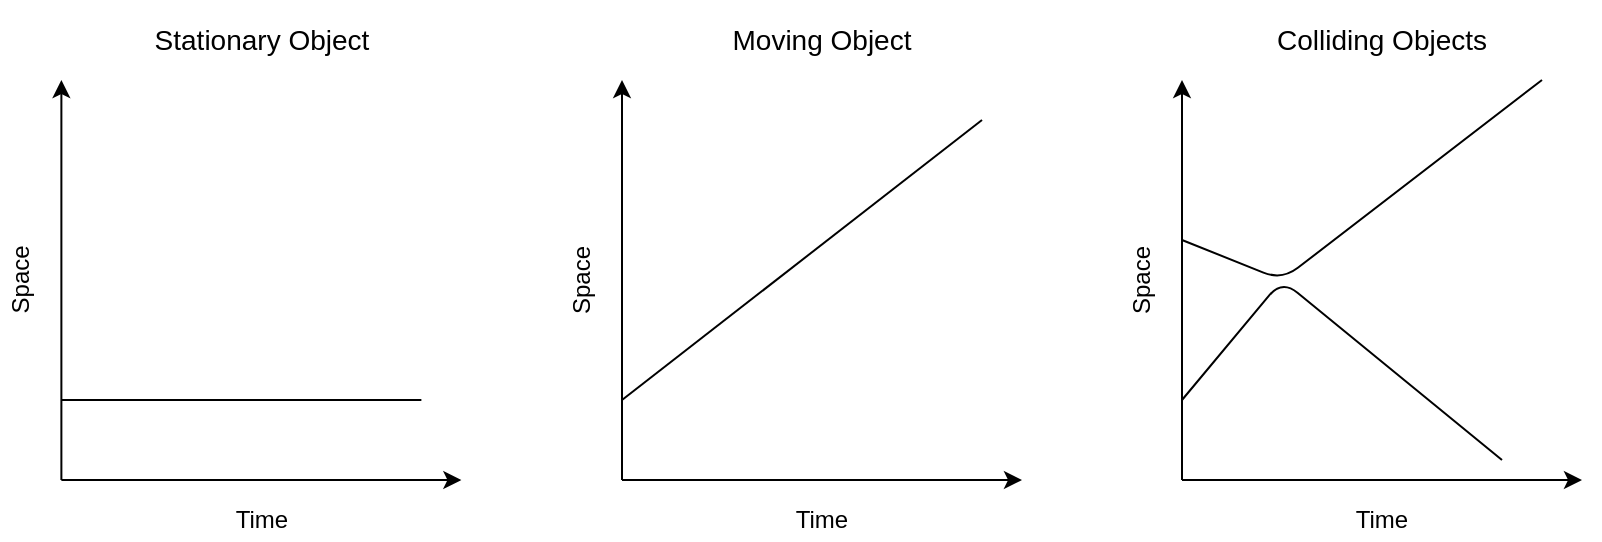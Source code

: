 <mxfile version="12.4.2" type="github" pages="2">
  <diagram id="dZ5ucQ12eXOL0Q1RCAGH" name="Intro">
    <mxGraphModel dx="1185" dy="741" grid="1" gridSize="10" guides="1" tooltips="1" connect="1" arrows="1" fold="1" page="1" pageScale="1" pageWidth="827" pageHeight="1169" math="0" shadow="0">
      <root>
        <mxCell id="G5HngwGxli_PDF_6RET9-0"/>
        <mxCell id="G5HngwGxli_PDF_6RET9-1" parent="G5HngwGxli_PDF_6RET9-0"/>
        <mxCell id="v7XrDI1VZkZkI78bFoFn-0" value="" style="endArrow=classic;html=1;" edge="1" parent="G5HngwGxli_PDF_6RET9-1">
          <mxGeometry width="50" height="50" relative="1" as="geometry">
            <mxPoint x="39.69" y="280" as="sourcePoint"/>
            <mxPoint x="39.69" y="80" as="targetPoint"/>
          </mxGeometry>
        </mxCell>
        <mxCell id="v7XrDI1VZkZkI78bFoFn-1" value="" style="endArrow=classic;html=1;" edge="1" parent="G5HngwGxli_PDF_6RET9-1">
          <mxGeometry width="50" height="50" relative="1" as="geometry">
            <mxPoint x="39.69" y="280" as="sourcePoint"/>
            <mxPoint x="239.69" y="280" as="targetPoint"/>
          </mxGeometry>
        </mxCell>
        <mxCell id="v7XrDI1VZkZkI78bFoFn-2" value="&lt;div&gt;Time&lt;/div&gt;" style="text;html=1;strokeColor=none;fillColor=none;align=center;verticalAlign=middle;whiteSpace=wrap;rounded=0;" vertex="1" parent="G5HngwGxli_PDF_6RET9-1">
          <mxGeometry x="119.69" y="290" width="40" height="20" as="geometry"/>
        </mxCell>
        <mxCell id="2Xl_oozbq6DhutqkkMXz-0" value="Space" style="text;html=1;strokeColor=none;fillColor=none;align=center;verticalAlign=middle;whiteSpace=wrap;rounded=0;rotation=-90;" vertex="1" parent="G5HngwGxli_PDF_6RET9-1">
          <mxGeometry x="-0.31" y="170" width="40" height="20" as="geometry"/>
        </mxCell>
        <mxCell id="2Xl_oozbq6DhutqkkMXz-1" value="" style="endArrow=none;html=1;" edge="1" parent="G5HngwGxli_PDF_6RET9-1">
          <mxGeometry width="50" height="50" relative="1" as="geometry">
            <mxPoint x="39.69" y="240" as="sourcePoint"/>
            <mxPoint x="219.69" y="240" as="targetPoint"/>
          </mxGeometry>
        </mxCell>
        <mxCell id="2Xl_oozbq6DhutqkkMXz-2" value="" style="endArrow=classic;html=1;" edge="1" parent="G5HngwGxli_PDF_6RET9-1">
          <mxGeometry width="50" height="50" relative="1" as="geometry">
            <mxPoint x="320" y="280" as="sourcePoint"/>
            <mxPoint x="320" y="80" as="targetPoint"/>
          </mxGeometry>
        </mxCell>
        <mxCell id="2Xl_oozbq6DhutqkkMXz-3" value="" style="endArrow=classic;html=1;" edge="1" parent="G5HngwGxli_PDF_6RET9-1">
          <mxGeometry width="50" height="50" relative="1" as="geometry">
            <mxPoint x="320" y="280" as="sourcePoint"/>
            <mxPoint x="520" y="280" as="targetPoint"/>
          </mxGeometry>
        </mxCell>
        <mxCell id="2Xl_oozbq6DhutqkkMXz-4" value="&lt;div&gt;Time&lt;/div&gt;" style="text;html=1;strokeColor=none;fillColor=none;align=center;verticalAlign=middle;whiteSpace=wrap;rounded=0;" vertex="1" parent="G5HngwGxli_PDF_6RET9-1">
          <mxGeometry x="400" y="290" width="40" height="20" as="geometry"/>
        </mxCell>
        <mxCell id="2Xl_oozbq6DhutqkkMXz-5" value="Space" style="text;html=1;strokeColor=none;fillColor=none;align=center;verticalAlign=middle;whiteSpace=wrap;rounded=0;rotation=-90;" vertex="1" parent="G5HngwGxli_PDF_6RET9-1">
          <mxGeometry x="280" y="170" width="40" height="20" as="geometry"/>
        </mxCell>
        <mxCell id="2Xl_oozbq6DhutqkkMXz-6" value="" style="endArrow=none;html=1;" edge="1" parent="G5HngwGxli_PDF_6RET9-1">
          <mxGeometry width="50" height="50" relative="1" as="geometry">
            <mxPoint x="320" y="240" as="sourcePoint"/>
            <mxPoint x="500" y="100" as="targetPoint"/>
          </mxGeometry>
        </mxCell>
        <mxCell id="2Xl_oozbq6DhutqkkMXz-7" value="" style="endArrow=classic;html=1;" edge="1" parent="G5HngwGxli_PDF_6RET9-1">
          <mxGeometry width="50" height="50" relative="1" as="geometry">
            <mxPoint x="600" y="280" as="sourcePoint"/>
            <mxPoint x="600" y="80" as="targetPoint"/>
          </mxGeometry>
        </mxCell>
        <mxCell id="2Xl_oozbq6DhutqkkMXz-8" value="" style="endArrow=classic;html=1;" edge="1" parent="G5HngwGxli_PDF_6RET9-1">
          <mxGeometry width="50" height="50" relative="1" as="geometry">
            <mxPoint x="600" y="280" as="sourcePoint"/>
            <mxPoint x="800" y="280" as="targetPoint"/>
          </mxGeometry>
        </mxCell>
        <mxCell id="2Xl_oozbq6DhutqkkMXz-9" value="&lt;div&gt;Time&lt;/div&gt;" style="text;html=1;strokeColor=none;fillColor=none;align=center;verticalAlign=middle;whiteSpace=wrap;rounded=0;" vertex="1" parent="G5HngwGxli_PDF_6RET9-1">
          <mxGeometry x="680" y="290" width="40" height="20" as="geometry"/>
        </mxCell>
        <mxCell id="2Xl_oozbq6DhutqkkMXz-10" value="Space" style="text;html=1;strokeColor=none;fillColor=none;align=center;verticalAlign=middle;whiteSpace=wrap;rounded=0;rotation=-90;" vertex="1" parent="G5HngwGxli_PDF_6RET9-1">
          <mxGeometry x="560" y="170" width="40" height="20" as="geometry"/>
        </mxCell>
        <mxCell id="2Xl_oozbq6DhutqkkMXz-11" value="" style="endArrow=none;html=1;rounded=1;jumpStyle=none;" edge="1" parent="G5HngwGxli_PDF_6RET9-1">
          <mxGeometry width="50" height="50" relative="1" as="geometry">
            <mxPoint x="600" y="240" as="sourcePoint"/>
            <mxPoint x="760" y="270" as="targetPoint"/>
            <Array as="points">
              <mxPoint x="650" y="180"/>
            </Array>
          </mxGeometry>
        </mxCell>
        <mxCell id="2Xl_oozbq6DhutqkkMXz-12" value="" style="endArrow=none;html=1;rounded=1;jumpSize=6;" edge="1" parent="G5HngwGxli_PDF_6RET9-1">
          <mxGeometry width="50" height="50" relative="1" as="geometry">
            <mxPoint x="600" y="160" as="sourcePoint"/>
            <mxPoint x="780" y="80" as="targetPoint"/>
            <Array as="points">
              <mxPoint x="650" y="180"/>
            </Array>
          </mxGeometry>
        </mxCell>
        <mxCell id="2Xl_oozbq6DhutqkkMXz-13" value="&lt;font style=&quot;font-size: 14px&quot;&gt;Stationary Object&lt;/font&gt;" style="text;html=1;strokeColor=none;fillColor=none;align=center;verticalAlign=middle;whiteSpace=wrap;rounded=0;" vertex="1" parent="G5HngwGxli_PDF_6RET9-1">
          <mxGeometry x="39.77" y="40" width="200.31" height="40" as="geometry"/>
        </mxCell>
        <mxCell id="2Xl_oozbq6DhutqkkMXz-14" value="&lt;font style=&quot;font-size: 14px&quot;&gt;Moving Object&lt;/font&gt;" style="text;html=1;strokeColor=none;fillColor=none;align=center;verticalAlign=middle;whiteSpace=wrap;rounded=0;" vertex="1" parent="G5HngwGxli_PDF_6RET9-1">
          <mxGeometry x="319.92" y="40" width="200.31" height="40" as="geometry"/>
        </mxCell>
        <mxCell id="2Xl_oozbq6DhutqkkMXz-15" value="&lt;font style=&quot;font-size: 14px&quot;&gt;Colliding Objects&lt;/font&gt;" style="text;html=1;strokeColor=none;fillColor=none;align=center;verticalAlign=middle;whiteSpace=wrap;rounded=0;" vertex="1" parent="G5HngwGxli_PDF_6RET9-1">
          <mxGeometry x="599.92" y="40" width="200.31" height="40" as="geometry"/>
        </mxCell>
      </root>
    </mxGraphModel>
  </diagram>
  <diagram id="CTPnc-s7_SBKOiiTPSJ4" name="Contexts">
    <mxGraphModel dx="981" dy="613" grid="1" gridSize="10" guides="1" tooltips="1" connect="1" arrows="1" fold="1" page="1" pageScale="1" pageWidth="827" pageHeight="1169" math="0" shadow="0">
      <root>
        <mxCell id="0"/>
        <mxCell id="1" parent="0"/>
        <mxCell id="_ikLtdTQowqd6KnAhVyy-19" value="&lt;font style=&quot;font-size: 14px&quot; face=&quot;Helvetica&quot;&gt;&lt;i&gt;Ingest&lt;/i&gt;&lt;/font&gt;" style="rounded=0;whiteSpace=wrap;html=1;fillColor=#f5f5f5;strokeColor=none;fontColor=#333333;rotation=-90;" vertex="1" parent="1">
          <mxGeometry x="120" y="120" width="200" height="40" as="geometry"/>
        </mxCell>
        <mxCell id="_ikLtdTQowqd6KnAhVyy-1" value="" style="endArrow=classic;html=1;" edge="1" parent="1">
          <mxGeometry width="50" height="50" relative="1" as="geometry">
            <mxPoint x="120" y="240" as="sourcePoint"/>
            <mxPoint x="120" y="40" as="targetPoint"/>
          </mxGeometry>
        </mxCell>
        <mxCell id="_ikLtdTQowqd6KnAhVyy-2" value="" style="endArrow=classic;html=1;" edge="1" parent="1">
          <mxGeometry width="50" height="50" relative="1" as="geometry">
            <mxPoint x="120" y="240" as="sourcePoint"/>
            <mxPoint x="440" y="240" as="targetPoint"/>
          </mxGeometry>
        </mxCell>
        <mxCell id="_ikLtdTQowqd6KnAhVyy-3" value="Producer" style="text;html=1;strokeColor=none;fillColor=none;align=center;verticalAlign=middle;whiteSpace=wrap;rounded=0;" vertex="1" parent="1">
          <mxGeometry x="50" y="210" width="60" height="20" as="geometry"/>
        </mxCell>
        <mxCell id="_ikLtdTQowqd6KnAhVyy-4" value="&lt;div&gt;Archive&lt;/div&gt;" style="text;html=1;align=center;verticalAlign=middle;resizable=0;points=[];;autosize=1;" vertex="1" parent="1">
          <mxGeometry x="60" y="130" width="50" height="20" as="geometry"/>
        </mxCell>
        <mxCell id="_ikLtdTQowqd6KnAhVyy-5" value="Consumer" style="text;html=1;align=center;verticalAlign=middle;resizable=0;points=[];;autosize=1;" vertex="1" parent="1">
          <mxGeometry x="40" y="50" width="70" height="20" as="geometry"/>
        </mxCell>
        <mxCell id="_ikLtdTQowqd6KnAhVyy-6" value="" style="endArrow=none;html=1;startArrow=oval;startFill=1;" edge="1" parent="1">
          <mxGeometry width="50" height="50" relative="1" as="geometry">
            <mxPoint x="140" y="220" as="sourcePoint"/>
            <mxPoint x="200" y="220" as="targetPoint"/>
          </mxGeometry>
        </mxCell>
        <mxCell id="_ikLtdTQowqd6KnAhVyy-7" value="" style="endArrow=none;html=1;" edge="1" parent="1">
          <mxGeometry width="50" height="50" relative="1" as="geometry">
            <mxPoint x="200" y="220" as="sourcePoint"/>
            <mxPoint x="240" y="140" as="targetPoint"/>
          </mxGeometry>
        </mxCell>
        <mxCell id="_ikLtdTQowqd6KnAhVyy-8" value="" style="endArrow=none;html=1;" edge="1" parent="1">
          <mxGeometry width="50" height="50" relative="1" as="geometry">
            <mxPoint x="240" y="140" as="sourcePoint"/>
            <mxPoint x="410" y="140" as="targetPoint"/>
          </mxGeometry>
        </mxCell>
        <mxCell id="_ikLtdTQowqd6KnAhVyy-9" value="" style="endArrow=oval;html=1;endFill=1;endSize=6;" edge="1" parent="1">
          <mxGeometry width="50" height="50" relative="1" as="geometry">
            <mxPoint x="360" y="140" as="sourcePoint"/>
            <mxPoint x="400" y="60" as="targetPoint"/>
          </mxGeometry>
        </mxCell>
        <mxCell id="_ikLtdTQowqd6KnAhVyy-12" value="SIP" style="text;html=1;strokeColor=none;fillColor=none;align=center;verticalAlign=middle;whiteSpace=wrap;rounded=0;" vertex="1" parent="1">
          <mxGeometry x="200" y="204" width="40" height="20" as="geometry"/>
        </mxCell>
        <mxCell id="_ikLtdTQowqd6KnAhVyy-13" value="&lt;div&gt;AIP&lt;/div&gt;" style="text;html=1;strokeColor=none;fillColor=none;align=center;verticalAlign=middle;whiteSpace=wrap;rounded=0;" vertex="1" parent="1">
          <mxGeometry x="230" y="142" width="40" height="20" as="geometry"/>
        </mxCell>
        <mxCell id="_ikLtdTQowqd6KnAhVyy-15" value="DIP" style="text;html=1;strokeColor=none;fillColor=none;align=center;verticalAlign=middle;whiteSpace=wrap;rounded=0;" vertex="1" parent="1">
          <mxGeometry x="360" y="123" width="40" height="20" as="geometry"/>
        </mxCell>
        <mxCell id="_ikLtdTQowqd6KnAhVyy-20" value="" style="endArrow=none;dashed=1;html=1;" edge="1" parent="1">
          <mxGeometry width="50" height="50" relative="1" as="geometry">
            <mxPoint x="440" y="140" as="sourcePoint"/>
            <mxPoint x="410" y="140" as="targetPoint"/>
          </mxGeometry>
        </mxCell>
        <mxCell id="_ikLtdTQowqd6KnAhVyy-23" value="&lt;div&gt;Time&lt;/div&gt;" style="text;html=1;strokeColor=none;fillColor=none;align=center;verticalAlign=middle;whiteSpace=wrap;rounded=0;" vertex="1" parent="1">
          <mxGeometry x="260" y="250" width="40" height="20" as="geometry"/>
        </mxCell>
      </root>
    </mxGraphModel>
  </diagram>
</mxfile>
